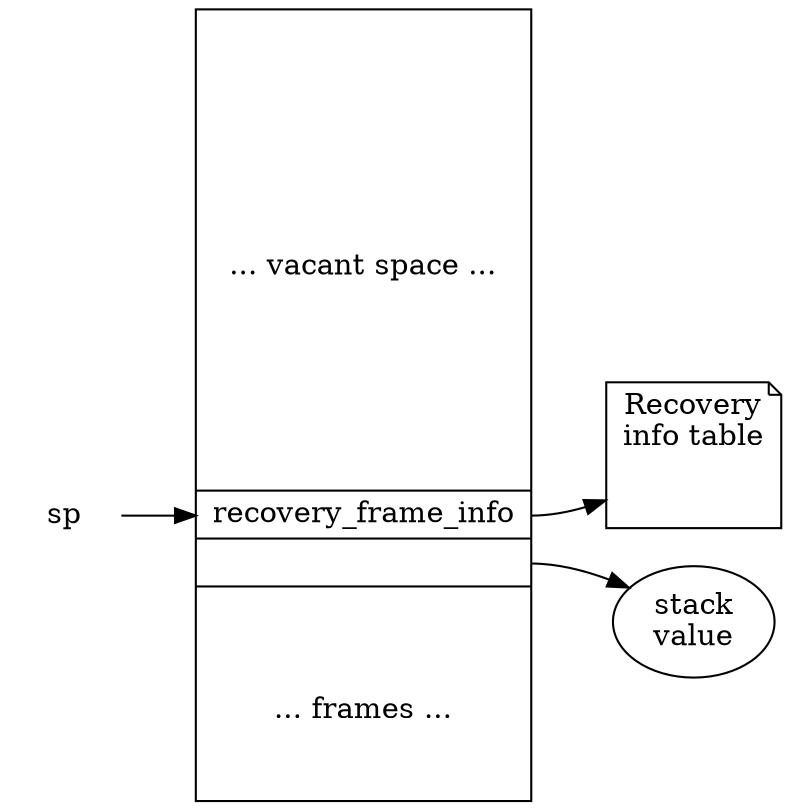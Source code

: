 // ######  #######  #####  ####### #     # ####### ######  #     #
// #     # #       #     # #     # #     # #       #     #  #   #
// #     # #       #       #     # #     # #       #     #   # #
// ######  #####   #       #     # #     # #####   ######     #
// #   #   #       #       #     #  #   #  #       #   #      #
// #    #  #       #     # #     #   # #   #       #    #     #
// #     # #######  #####  #######    #    ####### #     #    #

digraph {
    node [shape=record];
    // sp is kinda optional here... Graph becomes so small with it ...
    sp [shape="plaintext"]
    sp -> stack:cf
    stack [label="\
      \n\n\n\n\n\n\n... vacant space ...\n\n\n\n\n\n\n|\
      <cf>recovery_frame_info |\
      <sv> |\
      \n\n\n ... frames ... \n\n\n\
      "
    ]
    table [shape=note, label="Recovery\ninfo table\n\n\n"];
    stack:cf -> table;
    stack_value [shape=oval, label="stack\nvalue"];
    stack:sv -> stack_value;
  rankdir="LR"
}

